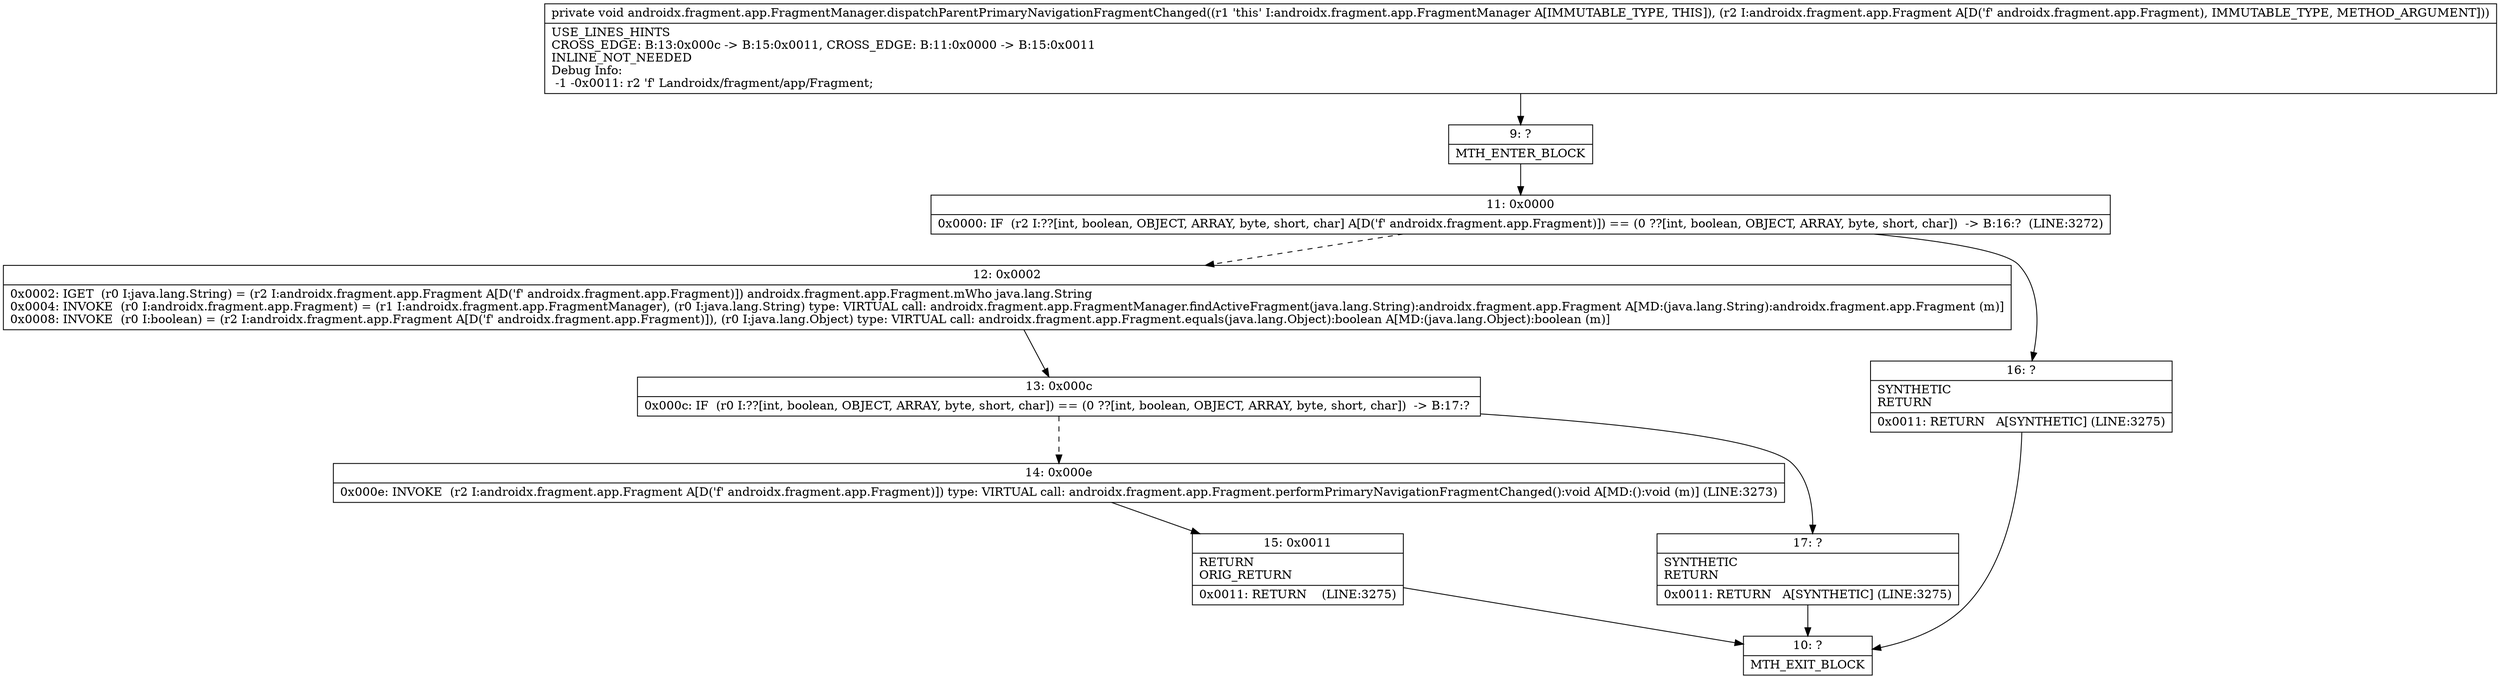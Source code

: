 digraph "CFG forandroidx.fragment.app.FragmentManager.dispatchParentPrimaryNavigationFragmentChanged(Landroidx\/fragment\/app\/Fragment;)V" {
Node_9 [shape=record,label="{9\:\ ?|MTH_ENTER_BLOCK\l}"];
Node_11 [shape=record,label="{11\:\ 0x0000|0x0000: IF  (r2 I:??[int, boolean, OBJECT, ARRAY, byte, short, char] A[D('f' androidx.fragment.app.Fragment)]) == (0 ??[int, boolean, OBJECT, ARRAY, byte, short, char])  \-\> B:16:?  (LINE:3272)\l}"];
Node_12 [shape=record,label="{12\:\ 0x0002|0x0002: IGET  (r0 I:java.lang.String) = (r2 I:androidx.fragment.app.Fragment A[D('f' androidx.fragment.app.Fragment)]) androidx.fragment.app.Fragment.mWho java.lang.String \l0x0004: INVOKE  (r0 I:androidx.fragment.app.Fragment) = (r1 I:androidx.fragment.app.FragmentManager), (r0 I:java.lang.String) type: VIRTUAL call: androidx.fragment.app.FragmentManager.findActiveFragment(java.lang.String):androidx.fragment.app.Fragment A[MD:(java.lang.String):androidx.fragment.app.Fragment (m)]\l0x0008: INVOKE  (r0 I:boolean) = (r2 I:androidx.fragment.app.Fragment A[D('f' androidx.fragment.app.Fragment)]), (r0 I:java.lang.Object) type: VIRTUAL call: androidx.fragment.app.Fragment.equals(java.lang.Object):boolean A[MD:(java.lang.Object):boolean (m)]\l}"];
Node_13 [shape=record,label="{13\:\ 0x000c|0x000c: IF  (r0 I:??[int, boolean, OBJECT, ARRAY, byte, short, char]) == (0 ??[int, boolean, OBJECT, ARRAY, byte, short, char])  \-\> B:17:? \l}"];
Node_14 [shape=record,label="{14\:\ 0x000e|0x000e: INVOKE  (r2 I:androidx.fragment.app.Fragment A[D('f' androidx.fragment.app.Fragment)]) type: VIRTUAL call: androidx.fragment.app.Fragment.performPrimaryNavigationFragmentChanged():void A[MD:():void (m)] (LINE:3273)\l}"];
Node_15 [shape=record,label="{15\:\ 0x0011|RETURN\lORIG_RETURN\l|0x0011: RETURN    (LINE:3275)\l}"];
Node_10 [shape=record,label="{10\:\ ?|MTH_EXIT_BLOCK\l}"];
Node_17 [shape=record,label="{17\:\ ?|SYNTHETIC\lRETURN\l|0x0011: RETURN   A[SYNTHETIC] (LINE:3275)\l}"];
Node_16 [shape=record,label="{16\:\ ?|SYNTHETIC\lRETURN\l|0x0011: RETURN   A[SYNTHETIC] (LINE:3275)\l}"];
MethodNode[shape=record,label="{private void androidx.fragment.app.FragmentManager.dispatchParentPrimaryNavigationFragmentChanged((r1 'this' I:androidx.fragment.app.FragmentManager A[IMMUTABLE_TYPE, THIS]), (r2 I:androidx.fragment.app.Fragment A[D('f' androidx.fragment.app.Fragment), IMMUTABLE_TYPE, METHOD_ARGUMENT]))  | USE_LINES_HINTS\lCROSS_EDGE: B:13:0x000c \-\> B:15:0x0011, CROSS_EDGE: B:11:0x0000 \-\> B:15:0x0011\lINLINE_NOT_NEEDED\lDebug Info:\l  \-1 \-0x0011: r2 'f' Landroidx\/fragment\/app\/Fragment;\l}"];
MethodNode -> Node_9;Node_9 -> Node_11;
Node_11 -> Node_12[style=dashed];
Node_11 -> Node_16;
Node_12 -> Node_13;
Node_13 -> Node_14[style=dashed];
Node_13 -> Node_17;
Node_14 -> Node_15;
Node_15 -> Node_10;
Node_17 -> Node_10;
Node_16 -> Node_10;
}

